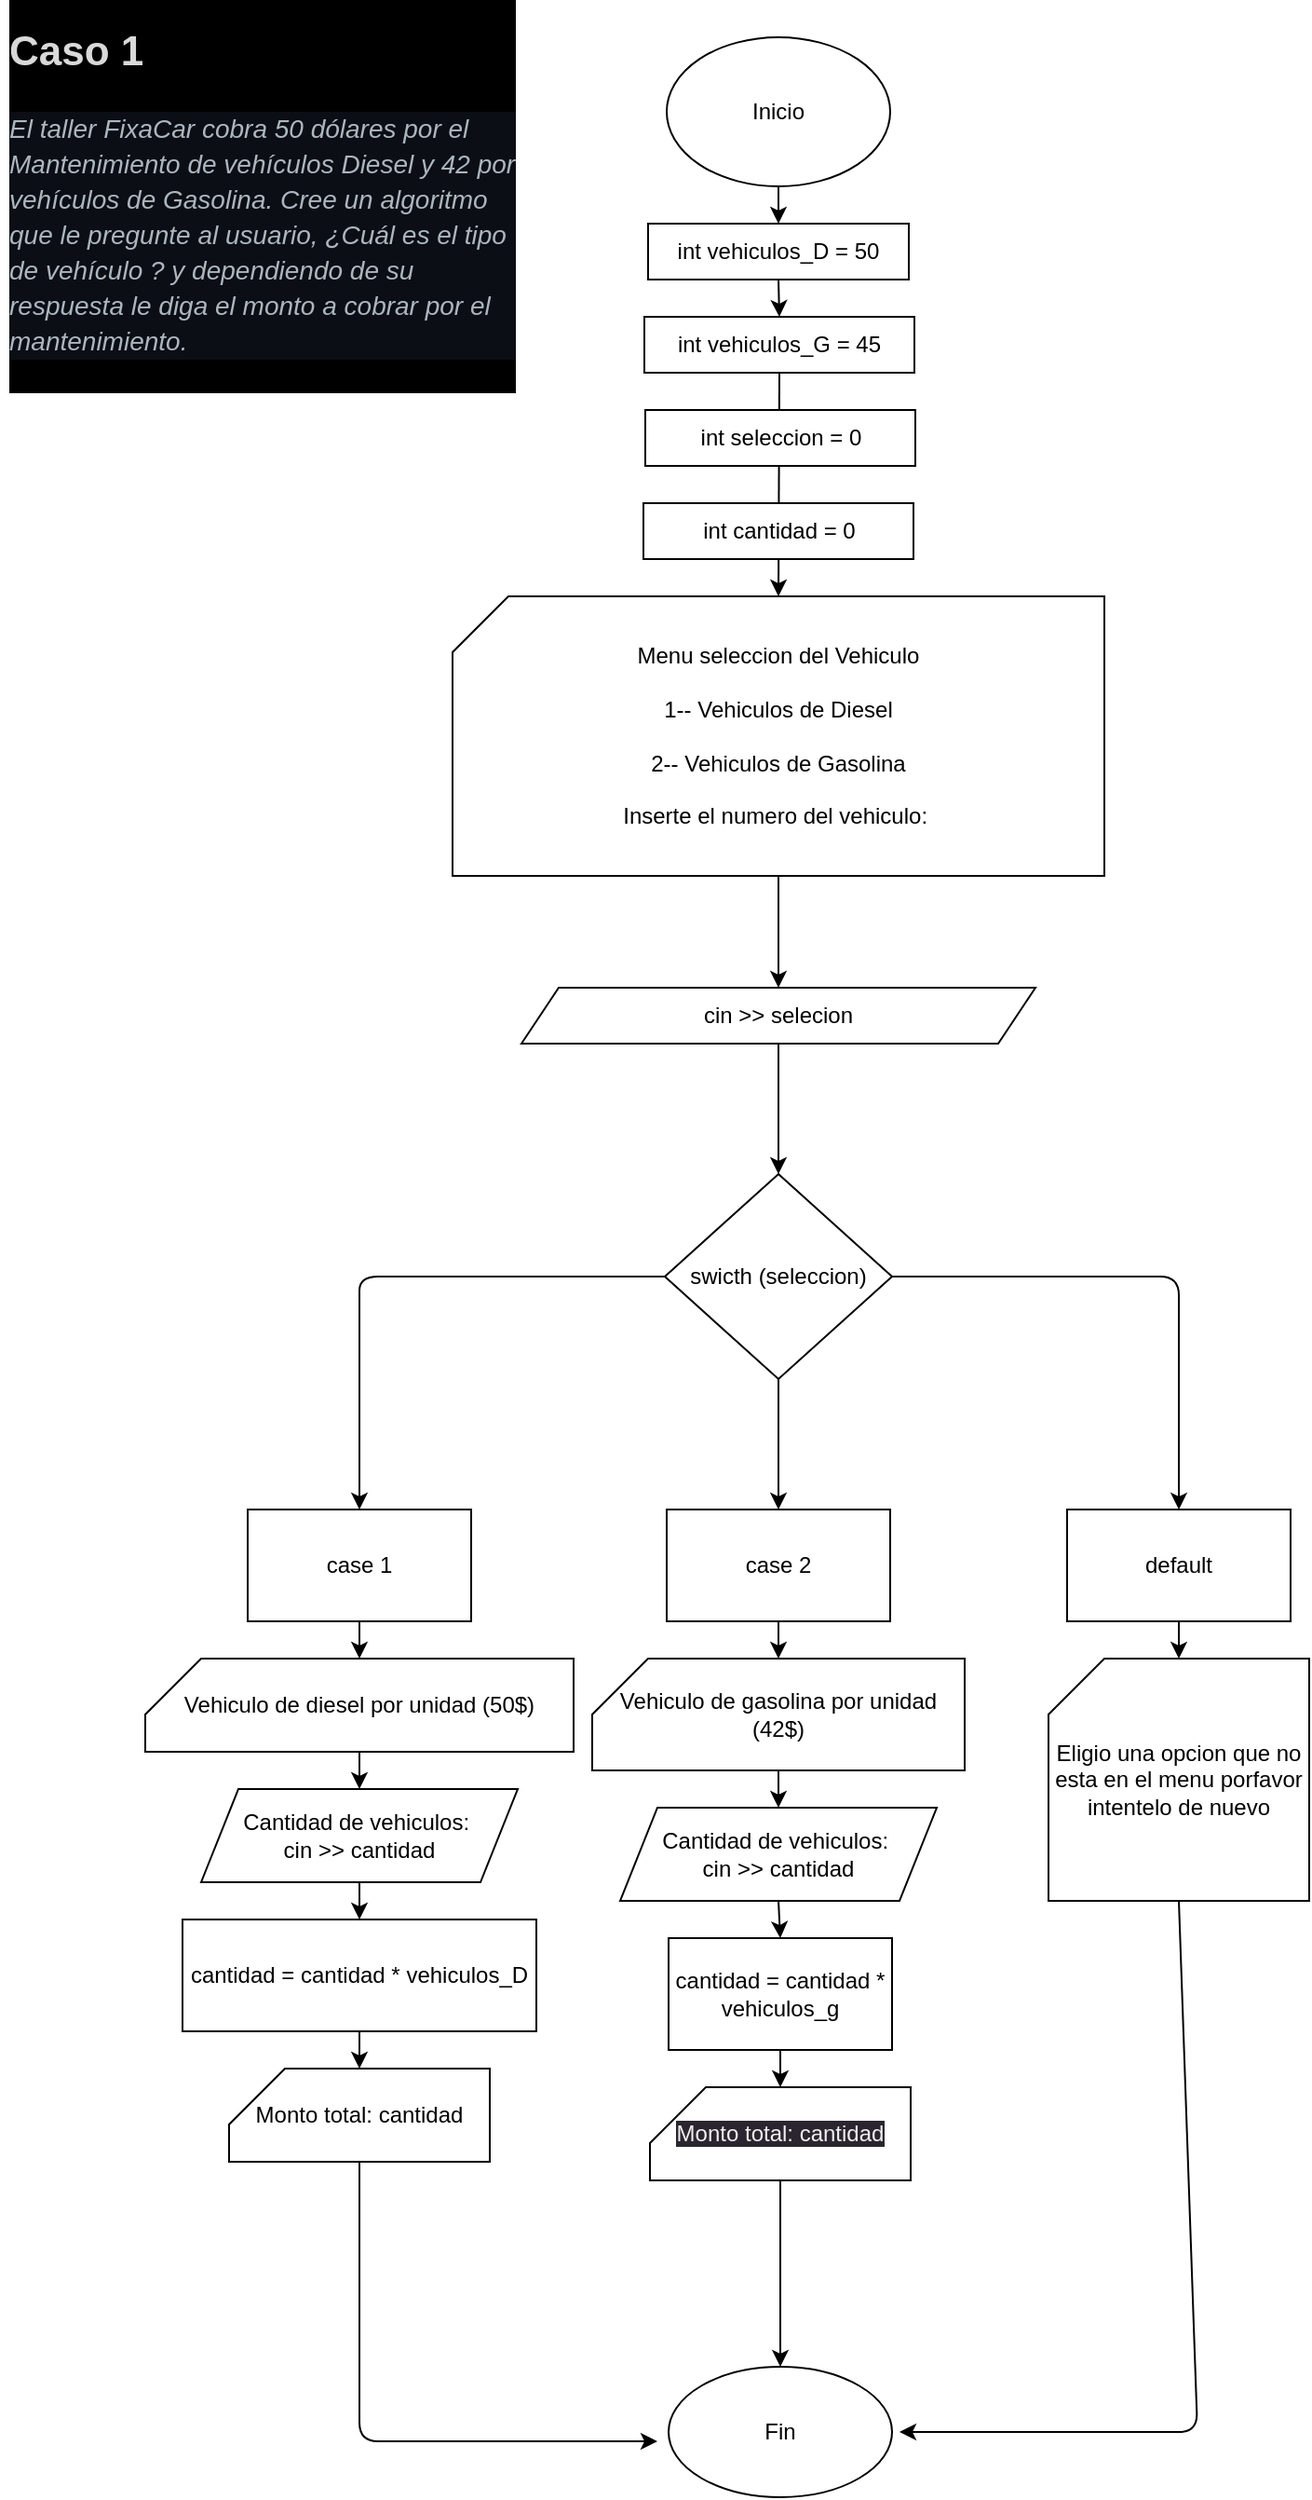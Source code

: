 <mxfile>
    <diagram id="WLKYCXR1Ze8hjiKhiY_y" name="Page-1">
        <mxGraphModel dx="869" dy="428" grid="1" gridSize="10" guides="1" tooltips="1" connect="1" arrows="0" fold="1" page="1" pageScale="1" pageWidth="850" pageHeight="1100" math="0" shadow="0">
            <root>
                <mxCell id="0"/>
                <mxCell id="1" parent="0"/>
                <mxCell id="38" style="edgeStyle=none;html=1;exitX=0.5;exitY=1;exitDx=0;exitDy=0;" parent="1" source="2" target="4" edge="1">
                    <mxGeometry relative="1" as="geometry"/>
                </mxCell>
                <mxCell id="2" value="Inicio" style="ellipse;whiteSpace=wrap;html=1;" parent="1" vertex="1">
                    <mxGeometry x="365" y="40" width="120" height="80" as="geometry"/>
                </mxCell>
                <mxCell id="3" value="Fin" style="ellipse;whiteSpace=wrap;html=1;" parent="1" vertex="1">
                    <mxGeometry x="366" y="1290" width="120" height="70" as="geometry"/>
                </mxCell>
                <mxCell id="37" style="edgeStyle=none;html=1;exitX=0.5;exitY=1;exitDx=0;exitDy=0;entryX=0.5;entryY=0;entryDx=0;entryDy=0;" parent="1" source="4" target="6" edge="1">
                    <mxGeometry relative="1" as="geometry"/>
                </mxCell>
                <mxCell id="4" value="int vehiculos_D = 50" style="rounded=0;whiteSpace=wrap;html=1;" parent="1" vertex="1">
                    <mxGeometry x="355" y="140" width="140" height="30" as="geometry"/>
                </mxCell>
                <mxCell id="36" style="edgeStyle=none;html=1;exitX=0.5;exitY=1;exitDx=0;exitDy=0;entryX=0.5;entryY=0;entryDx=0;entryDy=0;entryPerimeter=0;" parent="1" source="6" target="7" edge="1">
                    <mxGeometry relative="1" as="geometry"/>
                </mxCell>
                <mxCell id="6" value="int vehiculos_G = 45" style="rounded=0;whiteSpace=wrap;html=1;" parent="1" vertex="1">
                    <mxGeometry x="353" y="190" width="145" height="30" as="geometry"/>
                </mxCell>
                <mxCell id="35" style="edgeStyle=none;html=1;exitX=0.5;exitY=1;exitDx=0;exitDy=0;exitPerimeter=0;entryX=0.5;entryY=0;entryDx=0;entryDy=0;" parent="1" source="7" target="8" edge="1">
                    <mxGeometry relative="1" as="geometry"/>
                </mxCell>
                <mxCell id="7" value="&lt;p style=&quot;line-height: 140%;&quot;&gt;Menu seleccion del Vehiculo&lt;/p&gt;&lt;p style=&quot;line-height: 140%;&quot;&gt;1-- Vehiculos de Diesel&lt;/p&gt;&lt;p style=&quot;line-height: 140%;&quot;&gt;2-- Vehiculos de Gasolina&lt;/p&gt;&lt;p style=&quot;line-height: 140%;&quot;&gt;Inserte el numero del vehiculo:&amp;nbsp;&lt;/p&gt;" style="shape=card;whiteSpace=wrap;html=1;align=center;" parent="1" vertex="1">
                    <mxGeometry x="250" y="340" width="350" height="150" as="geometry"/>
                </mxCell>
                <mxCell id="34" style="edgeStyle=none;html=1;exitX=0.5;exitY=1;exitDx=0;exitDy=0;entryX=0.5;entryY=0;entryDx=0;entryDy=0;" parent="1" source="8" target="9" edge="1">
                    <mxGeometry relative="1" as="geometry"/>
                </mxCell>
                <mxCell id="8" value="cin &amp;gt;&amp;gt; selecion" style="shape=parallelogram;perimeter=parallelogramPerimeter;whiteSpace=wrap;html=1;fixedSize=1;" parent="1" vertex="1">
                    <mxGeometry x="287" y="550" width="276" height="30" as="geometry"/>
                </mxCell>
                <mxCell id="10" style="edgeStyle=none;html=1;exitX=1;exitY=0.5;exitDx=0;exitDy=0;entryX=0.5;entryY=0;entryDx=0;entryDy=0;" parent="1" source="9" target="15" edge="1">
                    <mxGeometry relative="1" as="geometry">
                        <mxPoint x="640" y="760" as="targetPoint"/>
                        <Array as="points">
                            <mxPoint x="640" y="705"/>
                        </Array>
                    </mxGeometry>
                </mxCell>
                <mxCell id="11" style="edgeStyle=none;html=1;exitX=0;exitY=0.5;exitDx=0;exitDy=0;entryX=0.5;entryY=0;entryDx=0;entryDy=0;" parent="1" source="9" target="13" edge="1">
                    <mxGeometry relative="1" as="geometry">
                        <mxPoint x="200" y="760" as="targetPoint"/>
                        <Array as="points">
                            <mxPoint x="200" y="705"/>
                            <mxPoint x="200" y="720"/>
                        </Array>
                    </mxGeometry>
                </mxCell>
                <mxCell id="12" style="edgeStyle=none;html=1;exitX=0.5;exitY=1;exitDx=0;exitDy=0;entryX=0.5;entryY=0;entryDx=0;entryDy=0;" parent="1" source="9" target="14" edge="1">
                    <mxGeometry relative="1" as="geometry">
                        <mxPoint x="423" y="760" as="targetPoint"/>
                    </mxGeometry>
                </mxCell>
                <mxCell id="9" value="swicth (seleccion)" style="rhombus;whiteSpace=wrap;html=1;" parent="1" vertex="1">
                    <mxGeometry x="364" y="650" width="122" height="110" as="geometry"/>
                </mxCell>
                <mxCell id="43" style="edgeStyle=none;html=1;exitX=0.5;exitY=1;exitDx=0;exitDy=0;entryX=0.5;entryY=0;entryDx=0;entryDy=0;entryPerimeter=0;" parent="1" source="13" target="16" edge="1">
                    <mxGeometry relative="1" as="geometry"/>
                </mxCell>
                <mxCell id="13" value="case 1" style="rounded=0;whiteSpace=wrap;html=1;" parent="1" vertex="1">
                    <mxGeometry x="140" y="830" width="120" height="60" as="geometry"/>
                </mxCell>
                <mxCell id="39" style="edgeStyle=none;html=1;exitX=0.5;exitY=1;exitDx=0;exitDy=0;entryX=0.5;entryY=0;entryDx=0;entryDy=0;entryPerimeter=0;" parent="1" source="14" target="19" edge="1">
                    <mxGeometry relative="1" as="geometry"/>
                </mxCell>
                <mxCell id="14" value="case 2" style="rounded=0;whiteSpace=wrap;html=1;" parent="1" vertex="1">
                    <mxGeometry x="365" y="830" width="120" height="60" as="geometry"/>
                </mxCell>
                <mxCell id="47" style="edgeStyle=none;html=1;exitX=0.5;exitY=1;exitDx=0;exitDy=0;entryX=0.5;entryY=0;entryDx=0;entryDy=0;entryPerimeter=0;" parent="1" source="15" target="21" edge="1">
                    <mxGeometry relative="1" as="geometry"/>
                </mxCell>
                <mxCell id="15" value="default" style="rounded=0;whiteSpace=wrap;html=1;" parent="1" vertex="1">
                    <mxGeometry x="580" y="830" width="120" height="60" as="geometry"/>
                </mxCell>
                <mxCell id="44" style="edgeStyle=none;html=1;exitX=0.5;exitY=1;exitDx=0;exitDy=0;exitPerimeter=0;entryX=0.5;entryY=0;entryDx=0;entryDy=0;" parent="1" source="16" target="22" edge="1">
                    <mxGeometry relative="1" as="geometry"/>
                </mxCell>
                <mxCell id="16" value="Vehiculo de diesel por unidad (50$)" style="shape=card;whiteSpace=wrap;html=1;" parent="1" vertex="1">
                    <mxGeometry x="85" y="910" width="230" height="50" as="geometry"/>
                </mxCell>
                <mxCell id="40" style="edgeStyle=none;html=1;exitX=0.5;exitY=1;exitDx=0;exitDy=0;exitPerimeter=0;entryX=0.5;entryY=0;entryDx=0;entryDy=0;" parent="1" source="19" target="24" edge="1">
                    <mxGeometry relative="1" as="geometry"/>
                </mxCell>
                <mxCell id="19" value="Vehiculo de gasolina por unidad (42$)" style="shape=card;whiteSpace=wrap;html=1;" parent="1" vertex="1">
                    <mxGeometry x="325" y="910" width="200" height="60" as="geometry"/>
                </mxCell>
                <mxCell id="32" style="edgeStyle=none;html=1;exitX=0.5;exitY=1;exitDx=0;exitDy=0;exitPerimeter=0;" parent="1" source="21" edge="1">
                    <mxGeometry relative="1" as="geometry">
                        <mxPoint x="490" y="1325" as="targetPoint"/>
                        <Array as="points">
                            <mxPoint x="650" y="1325"/>
                        </Array>
                    </mxGeometry>
                </mxCell>
                <mxCell id="21" value="Eligio una opcion que no esta en el menu porfavor intentelo de nuevo" style="shape=card;whiteSpace=wrap;html=1;" parent="1" vertex="1">
                    <mxGeometry x="570" y="910" width="140" height="130" as="geometry"/>
                </mxCell>
                <mxCell id="45" style="edgeStyle=none;html=1;exitX=0.5;exitY=1;exitDx=0;exitDy=0;entryX=0.5;entryY=0;entryDx=0;entryDy=0;" parent="1" source="22" target="26" edge="1">
                    <mxGeometry relative="1" as="geometry"/>
                </mxCell>
                <mxCell id="22" value="Cantidad de vehiculos:&amp;nbsp;&lt;br&gt;cin &amp;gt;&amp;gt; cantidad" style="shape=parallelogram;perimeter=parallelogramPerimeter;whiteSpace=wrap;html=1;fixedSize=1;" parent="1" vertex="1">
                    <mxGeometry x="115" y="980" width="170" height="50" as="geometry"/>
                </mxCell>
                <mxCell id="41" style="edgeStyle=none;html=1;exitX=0.5;exitY=1;exitDx=0;exitDy=0;entryX=0.5;entryY=0;entryDx=0;entryDy=0;" parent="1" source="24" target="27" edge="1">
                    <mxGeometry relative="1" as="geometry"/>
                </mxCell>
                <mxCell id="24" value="Cantidad de vehiculos:&amp;nbsp;&lt;br&gt;cin &amp;gt;&amp;gt; cantidad" style="shape=parallelogram;perimeter=parallelogramPerimeter;whiteSpace=wrap;html=1;fixedSize=1;" parent="1" vertex="1">
                    <mxGeometry x="340" y="990" width="170" height="50" as="geometry"/>
                </mxCell>
                <mxCell id="46" style="edgeStyle=none;html=1;exitX=0.5;exitY=1;exitDx=0;exitDy=0;entryX=0.5;entryY=0;entryDx=0;entryDy=0;entryPerimeter=0;" parent="1" source="26" target="28" edge="1">
                    <mxGeometry relative="1" as="geometry"/>
                </mxCell>
                <mxCell id="26" value="cantidad = cantidad * vehiculos_D" style="rounded=0;whiteSpace=wrap;html=1;" parent="1" vertex="1">
                    <mxGeometry x="105" y="1050" width="190" height="60" as="geometry"/>
                </mxCell>
                <mxCell id="42" style="edgeStyle=none;html=1;exitX=0.5;exitY=1;exitDx=0;exitDy=0;entryX=0.5;entryY=0;entryDx=0;entryDy=0;entryPerimeter=0;" parent="1" source="27" target="29" edge="1">
                    <mxGeometry relative="1" as="geometry"/>
                </mxCell>
                <mxCell id="27" value="cantidad = cantidad * vehiculos_g" style="rounded=0;whiteSpace=wrap;html=1;" parent="1" vertex="1">
                    <mxGeometry x="366" y="1060" width="120" height="60" as="geometry"/>
                </mxCell>
                <mxCell id="31" style="edgeStyle=none;html=1;exitX=0.5;exitY=1;exitDx=0;exitDy=0;exitPerimeter=0;" parent="1" source="28" edge="1">
                    <mxGeometry relative="1" as="geometry">
                        <mxPoint x="360" y="1330" as="targetPoint"/>
                        <Array as="points">
                            <mxPoint x="200" y="1330"/>
                            <mxPoint x="280" y="1330"/>
                        </Array>
                    </mxGeometry>
                </mxCell>
                <mxCell id="28" value="Monto total: cantidad" style="shape=card;whiteSpace=wrap;html=1;" parent="1" vertex="1">
                    <mxGeometry x="130" y="1130" width="140" height="50" as="geometry"/>
                </mxCell>
                <mxCell id="33" style="edgeStyle=none;html=1;exitX=0.5;exitY=1;exitDx=0;exitDy=0;exitPerimeter=0;entryX=0.5;entryY=0;entryDx=0;entryDy=0;" parent="1" source="29" target="3" edge="1">
                    <mxGeometry relative="1" as="geometry"/>
                </mxCell>
                <mxCell id="29" value="&lt;span style=&quot;color: rgb(240, 240, 240); font-family: Helvetica; font-size: 12px; font-style: normal; font-variant-ligatures: normal; font-variant-caps: normal; font-weight: 400; letter-spacing: normal; orphans: 2; text-align: center; text-indent: 0px; text-transform: none; widows: 2; word-spacing: 0px; -webkit-text-stroke-width: 0px; background-color: rgb(42, 37, 47); text-decoration-thickness: initial; text-decoration-style: initial; text-decoration-color: initial; float: none; display: inline !important;&quot;&gt;Monto total: cantidad&lt;/span&gt;" style="shape=card;whiteSpace=wrap;html=1;" parent="1" vertex="1">
                    <mxGeometry x="356" y="1140" width="140" height="50" as="geometry"/>
                </mxCell>
                <mxCell id="48" value="int seleccion = 0" style="rounded=0;whiteSpace=wrap;html=1;" parent="1" vertex="1">
                    <mxGeometry x="353.5" y="240" width="145" height="30" as="geometry"/>
                </mxCell>
                <mxCell id="49" value="int cantidad = 0" style="rounded=0;whiteSpace=wrap;html=1;" parent="1" vertex="1">
                    <mxGeometry x="352.5" y="290" width="145" height="30" as="geometry"/>
                </mxCell>
                <mxCell id="50" value="&lt;h1&gt;Caso 1&lt;/h1&gt;&lt;h1&gt;&lt;div style=&quot;color: rgb(191, 189, 182); background-color: rgb(11, 14, 20); font-size: 14px; line-height: 19px;&quot;&gt;&lt;h4 style=&quot;&quot;&gt;&lt;div style=&quot;&quot;&gt;&lt;span style=&quot;color: rgb(172, 182, 191); font-style: italic; font-weight: normal;&quot;&gt;El taller FixaCar cobra 50 dólares por el Mantenimiento de vehículos Diesel y 42 por vehículos de Gasolina.&amp;nbsp;&lt;/span&gt;&lt;span style=&quot;font-weight: normal; color: rgb(172, 182, 191); font-style: italic;&quot;&gt;Cree un algoritmo que le pregunte al usuario, ¿Cuál es el tipo de vehículo ? y dependiendo de su respuesta&amp;nbsp;&lt;/span&gt;&lt;span style=&quot;font-weight: normal; color: rgb(172, 182, 191); font-style: italic;&quot;&gt;le diga el monto a cobrar por el mantenimiento.&lt;/span&gt;&lt;/div&gt;&lt;/h4&gt;&lt;/div&gt;&lt;/h1&gt;" style="text;html=1;strokeColor=none;fillColor=none;spacing=5;spacingTop=-20;whiteSpace=wrap;overflow=hidden;rounded=0;labelBackgroundColor=#000000;fontSize=11;fontColor=#D9D9D9;" parent="1" vertex="1">
                    <mxGeometry x="7" y="30" width="280" height="240" as="geometry"/>
                </mxCell>
            </root>
        </mxGraphModel>
    </diagram>
</mxfile>